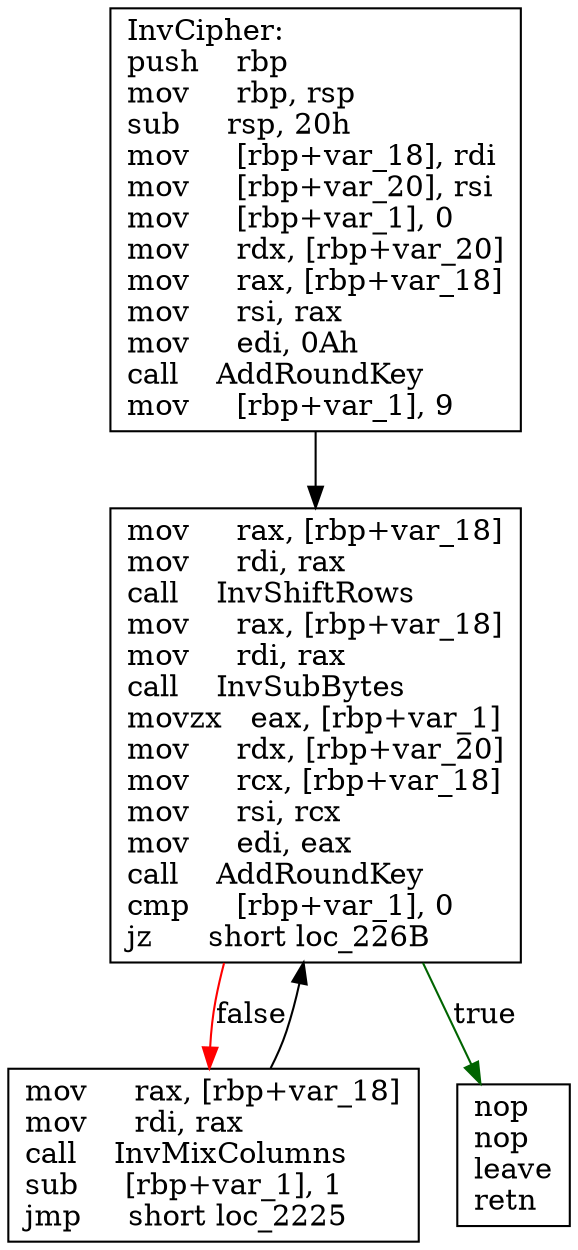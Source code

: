 digraph "InvCipher" {
	graph [
	];
	node [
		shape = "box"
	];
	edge [
	];
	"0" [
		label = "InvCipher:\lpush    rbp\lmov     rbp, rsp\lsub     rsp, 20h\lmov     [rbp+var_18], rdi\lmov     [rbp+var_20], rsi\lmov     [rbp+var_1], 0\lmov     rdx, [rbp+var_20]\lmov     rax, [rbp+var_18]\lmov     rsi, rax\lmov     edi, 0Ah\lcall    AddRoundKey\lmov     [rbp+var_1], 9\l"
	];
	"1" [
		label = "mov     rax, [rbp+var_18]\lmov     rdi, rax\lcall    InvShiftRows\lmov     rax, [rbp+var_18]\lmov     rdi, rax\lcall    InvSubBytes\lmovzx   eax, [rbp+var_1]\lmov     rdx, [rbp+var_20]\lmov     rcx, [rbp+var_18]\lmov     rsi, rcx\lmov     edi, eax\lcall    AddRoundKey\lcmp     [rbp+var_1], 0\ljz      short loc_226B\l"
	];
	"2" [
		label = "mov     rax, [rbp+var_18]\lmov     rdi, rax\lcall    InvMixColumns\lsub     [rbp+var_1], 1\ljmp     short loc_2225\l"
	];
	"3" [
		label = "nop\lnop\lleave\lretn\l"
	];
// node 0
	"0" -> "1" [ ];
// node 1
	"1" -> "2" [ label = "false", color = red ];
	"1" -> "3" [ label = "true", color = darkgreen ];
// node 2
	"2" -> "1" [ ];
// node 3
}
